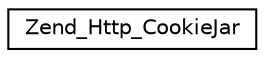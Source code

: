 digraph G
{
  edge [fontname="Helvetica",fontsize="10",labelfontname="Helvetica",labelfontsize="10"];
  node [fontname="Helvetica",fontsize="10",shape=record];
  rankdir="LR";
  Node1 [label="Zend_Http_CookieJar",height=0.2,width=0.4,color="black", fillcolor="white", style="filled",URL="$class_zend___http___cookie_jar.html"];
}
